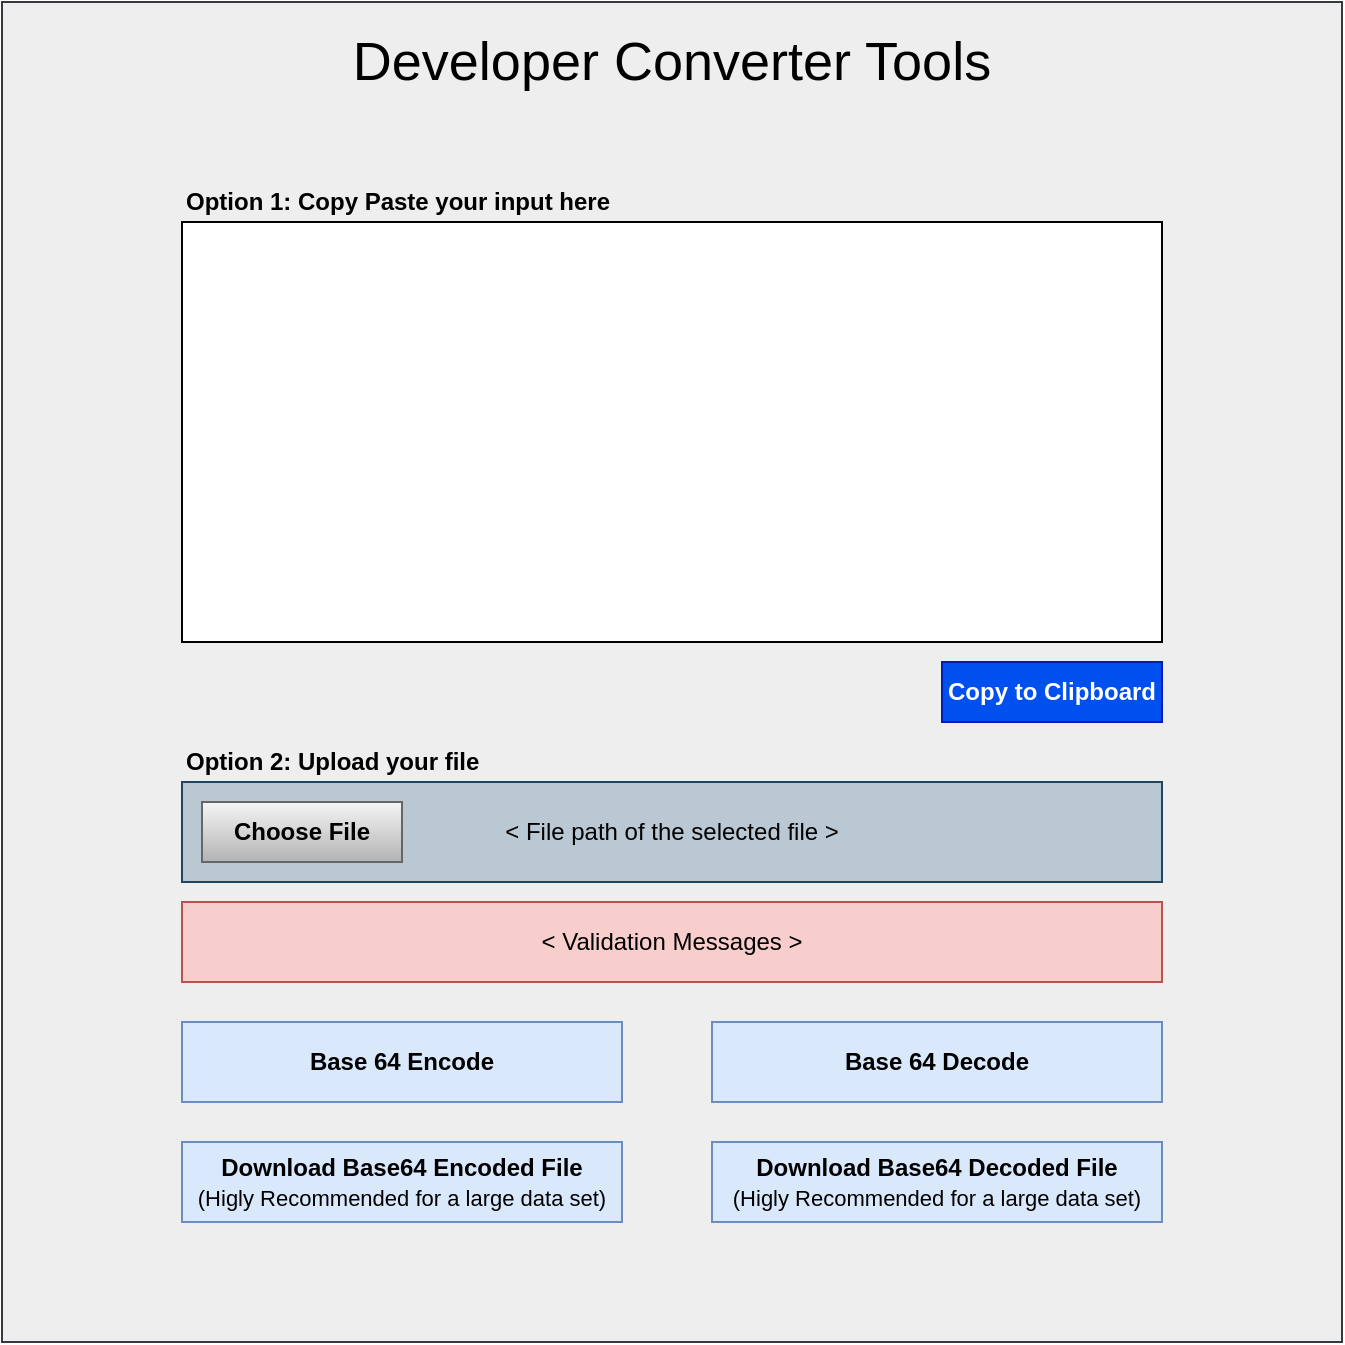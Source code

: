 <mxfile version="15.3.1" type="github" pages="3">
  <diagram id="sdiNdK6mJhZwA0PpeNQS" name="Developer Converter Tool Mockup v1">
    <mxGraphModel dx="1102" dy="614" grid="1" gridSize="10" guides="1" tooltips="1" connect="1" arrows="1" fold="1" page="1" pageScale="1" pageWidth="850" pageHeight="1100" math="0" shadow="0">
      <root>
        <mxCell id="0" />
        <mxCell id="1" parent="0" />
        <mxCell id="-MNTzH6FZE59j33IxXkd-1" value="" style="whiteSpace=wrap;html=1;aspect=fixed;fillColor=#eeeeee;strokeColor=#36393d;" vertex="1" parent="1">
          <mxGeometry x="220" y="310" width="670" height="670" as="geometry" />
        </mxCell>
        <mxCell id="-MNTzH6FZE59j33IxXkd-2" value="" style="rounded=0;whiteSpace=wrap;html=1;align=left;" vertex="1" parent="1">
          <mxGeometry x="310" y="420" width="490" height="210" as="geometry" />
        </mxCell>
        <mxCell id="-MNTzH6FZE59j33IxXkd-3" value="&amp;lt; File path of the selected file &amp;gt;" style="rounded=0;whiteSpace=wrap;html=1;fillColor=#bac8d3;strokeColor=#23445d;" vertex="1" parent="1">
          <mxGeometry x="310" y="700" width="490" height="50" as="geometry" />
        </mxCell>
        <mxCell id="-MNTzH6FZE59j33IxXkd-4" value="&lt;b&gt;Base 64 Encode&lt;/b&gt;" style="rounded=0;whiteSpace=wrap;html=1;fillColor=#dae8fc;strokeColor=#6c8ebf;" vertex="1" parent="1">
          <mxGeometry x="310" y="820" width="220" height="40" as="geometry" />
        </mxCell>
        <mxCell id="-MNTzH6FZE59j33IxXkd-5" value="&lt;b&gt;Choose File&lt;/b&gt;" style="rounded=0;whiteSpace=wrap;html=1;fillColor=#f5f5f5;strokeColor=#666666;gradientColor=#b3b3b3;" vertex="1" parent="1">
          <mxGeometry x="320" y="710" width="100" height="30" as="geometry" />
        </mxCell>
        <mxCell id="-MNTzH6FZE59j33IxXkd-6" value="&lt;b&gt;Base 64 Decode&lt;/b&gt;" style="rounded=0;whiteSpace=wrap;html=1;fillColor=#dae8fc;strokeColor=#6c8ebf;" vertex="1" parent="1">
          <mxGeometry x="575" y="820" width="225" height="40" as="geometry" />
        </mxCell>
        <mxCell id="-MNTzH6FZE59j33IxXkd-7" value="&lt;b&gt;Download Base64 Encoded File&lt;br&gt;&lt;/b&gt;&lt;span style=&quot;font-size: 11px&quot;&gt;(Higly Recommended for a large data set)&lt;/span&gt;&lt;b&gt;&lt;br&gt;&lt;/b&gt;" style="rounded=0;whiteSpace=wrap;html=1;fillColor=#dae8fc;strokeColor=#6c8ebf;" vertex="1" parent="1">
          <mxGeometry x="310" y="880" width="220" height="40" as="geometry" />
        </mxCell>
        <mxCell id="-MNTzH6FZE59j33IxXkd-8" value="&lt;b&gt;Download Base64 Decoded File&lt;br&gt;&lt;/b&gt;&lt;span style=&quot;font-size: 11px&quot;&gt;(Higly Recommended for a large data set)&lt;/span&gt;&lt;b&gt;&lt;br&gt;&lt;/b&gt;" style="rounded=0;whiteSpace=wrap;html=1;fillColor=#dae8fc;strokeColor=#6c8ebf;" vertex="1" parent="1">
          <mxGeometry x="575" y="880" width="225" height="40" as="geometry" />
        </mxCell>
        <mxCell id="-MNTzH6FZE59j33IxXkd-9" value="&lt;b&gt;Copy to Clipboard&lt;/b&gt;" style="rounded=0;whiteSpace=wrap;html=1;fillColor=#0050ef;strokeColor=#001DBC;fontColor=#ffffff;" vertex="1" parent="1">
          <mxGeometry x="690" y="640" width="110" height="30" as="geometry" />
        </mxCell>
        <mxCell id="-MNTzH6FZE59j33IxXkd-10" value="&amp;lt; Validation Messages &amp;gt;" style="rounded=0;whiteSpace=wrap;html=1;fillColor=#f8cecc;strokeColor=#b85450;" vertex="1" parent="1">
          <mxGeometry x="310" y="760" width="490" height="40" as="geometry" />
        </mxCell>
        <mxCell id="-MNTzH6FZE59j33IxXkd-11" value="&lt;font style=&quot;font-size: 27px&quot;&gt;Developer Converter Tools&lt;/font&gt;" style="text;html=1;strokeColor=none;fillColor=none;align=center;verticalAlign=middle;whiteSpace=wrap;rounded=0;" vertex="1" parent="1">
          <mxGeometry x="385" y="320" width="340" height="40" as="geometry" />
        </mxCell>
        <mxCell id="-MNTzH6FZE59j33IxXkd-12" value="&lt;b&gt;Option 2: Upload your file&lt;/b&gt;" style="text;html=1;strokeColor=none;fillColor=none;align=left;verticalAlign=middle;whiteSpace=wrap;rounded=0;" vertex="1" parent="1">
          <mxGeometry x="310" y="680" width="250" height="20" as="geometry" />
        </mxCell>
        <mxCell id="-MNTzH6FZE59j33IxXkd-13" value="&lt;b&gt;Option 1: Copy Paste your input here&lt;/b&gt;" style="text;html=1;strokeColor=none;fillColor=none;align=left;verticalAlign=middle;whiteSpace=wrap;rounded=0;" vertex="1" parent="1">
          <mxGeometry x="310" y="400" width="250" height="20" as="geometry" />
        </mxCell>
      </root>
    </mxGraphModel>
  </diagram>
  <diagram id="pUTpId8SkIl5sos_nFc6" name="Developer Converter Tool Mockup v2">
    <mxGraphModel dx="1102" dy="614" grid="1" gridSize="10" guides="1" tooltips="1" connect="1" arrows="1" fold="1" page="1" pageScale="1" pageWidth="850" pageHeight="1100" math="0" shadow="0">
      <root>
        <mxCell id="2p9pva0VdXrjTuQ6DaOs-0" />
        <mxCell id="2p9pva0VdXrjTuQ6DaOs-1" parent="2p9pva0VdXrjTuQ6DaOs-0" />
        <mxCell id="jZi_DAeaA1uX75Zlgzrn-0" value="" style="whiteSpace=wrap;html=1;aspect=fixed;fillColor=#eeeeee;strokeColor=#36393d;" vertex="1" parent="2p9pva0VdXrjTuQ6DaOs-1">
          <mxGeometry x="220" y="310" width="670" height="670" as="geometry" />
        </mxCell>
        <mxCell id="jZi_DAeaA1uX75Zlgzrn-1" value="" style="rounded=0;whiteSpace=wrap;html=1;align=left;" vertex="1" parent="2p9pva0VdXrjTuQ6DaOs-1">
          <mxGeometry x="310" y="420" width="490" height="210" as="geometry" />
        </mxCell>
        <mxCell id="jZi_DAeaA1uX75Zlgzrn-2" value="&amp;lt; File path of the selected file &amp;gt;" style="rounded=0;whiteSpace=wrap;html=1;fillColor=#bac8d3;strokeColor=#23445d;" vertex="1" parent="2p9pva0VdXrjTuQ6DaOs-1">
          <mxGeometry x="310" y="700" width="490" height="50" as="geometry" />
        </mxCell>
        <mxCell id="jZi_DAeaA1uX75Zlgzrn-3" value="&lt;b&gt;Choose File&lt;/b&gt;" style="rounded=0;whiteSpace=wrap;html=1;fillColor=#f5f5f5;strokeColor=#666666;gradientColor=#b3b3b3;" vertex="1" parent="2p9pva0VdXrjTuQ6DaOs-1">
          <mxGeometry x="320" y="710" width="100" height="30" as="geometry" />
        </mxCell>
        <mxCell id="jZi_DAeaA1uX75Zlgzrn-4" value="&lt;b&gt;Copy to Clipboard&lt;/b&gt;" style="rounded=0;whiteSpace=wrap;html=1;fillColor=#0050ef;strokeColor=#001DBC;fontColor=#ffffff;" vertex="1" parent="2p9pva0VdXrjTuQ6DaOs-1">
          <mxGeometry x="690" y="640" width="110" height="30" as="geometry" />
        </mxCell>
        <mxCell id="jZi_DAeaA1uX75Zlgzrn-5" value="&amp;lt; Validation messages &amp;gt;" style="rounded=0;whiteSpace=wrap;html=1;fillColor=#f8cecc;strokeColor=#b85450;" vertex="1" parent="2p9pva0VdXrjTuQ6DaOs-1">
          <mxGeometry x="310" y="760" width="490" height="40" as="geometry" />
        </mxCell>
        <mxCell id="jZi_DAeaA1uX75Zlgzrn-6" value="&lt;font style=&quot;font-size: 27px&quot;&gt;Developer Converter Tools&lt;/font&gt;" style="text;html=1;strokeColor=none;fillColor=none;align=center;verticalAlign=middle;whiteSpace=wrap;rounded=0;" vertex="1" parent="2p9pva0VdXrjTuQ6DaOs-1">
          <mxGeometry x="385" y="320" width="340" height="40" as="geometry" />
        </mxCell>
        <mxCell id="jZi_DAeaA1uX75Zlgzrn-7" value="&lt;font style=&quot;font-size: 14px&quot;&gt;Conversion Options&lt;/font&gt;" style="rounded=0;whiteSpace=wrap;html=1;fillColor=#d5e8d4;strokeColor=#82b366;" vertex="1" parent="2p9pva0VdXrjTuQ6DaOs-1">
          <mxGeometry x="445" y="819.99" width="220" height="40" as="geometry" />
        </mxCell>
        <mxCell id="jZi_DAeaA1uX75Zlgzrn-8" value="" style="triangle;whiteSpace=wrap;html=1;rotation=90;fillColor=#1A1A1A;" vertex="1" parent="2p9pva0VdXrjTuQ6DaOs-1">
          <mxGeometry x="640" y="833.12" width="10.62" height="13.75" as="geometry" />
        </mxCell>
        <mxCell id="jZi_DAeaA1uX75Zlgzrn-9" value="&lt;b&gt;Convert&lt;/b&gt;" style="rounded=0;whiteSpace=wrap;html=1;fillColor=#dae8fc;strokeColor=#6c8ebf;" vertex="1" parent="2p9pva0VdXrjTuQ6DaOs-1">
          <mxGeometry x="310" y="880" width="220" height="40" as="geometry" />
        </mxCell>
        <mxCell id="jZi_DAeaA1uX75Zlgzrn-10" value="&lt;b&gt;Convert and Download&lt;/b&gt;&lt;br&gt;&lt;font style=&quot;font-size: 11px&quot;&gt;(Higly Recommended for a large data set)&lt;/font&gt;" style="rounded=0;whiteSpace=wrap;html=1;fillColor=#dae8fc;strokeColor=#6c8ebf;" vertex="1" parent="2p9pva0VdXrjTuQ6DaOs-1">
          <mxGeometry x="580" y="880" width="220" height="40" as="geometry" />
        </mxCell>
        <mxCell id="jZi_DAeaA1uX75Zlgzrn-11" value="&lt;b&gt;Option 1: Copy Paste your input here&lt;/b&gt;" style="text;html=1;strokeColor=none;fillColor=none;align=left;verticalAlign=middle;whiteSpace=wrap;rounded=0;" vertex="1" parent="2p9pva0VdXrjTuQ6DaOs-1">
          <mxGeometry x="310" y="400" width="250" height="20" as="geometry" />
        </mxCell>
        <mxCell id="jZi_DAeaA1uX75Zlgzrn-12" value="&lt;b&gt;Option 2: Upload your file&lt;/b&gt;" style="text;html=1;strokeColor=none;fillColor=none;align=left;verticalAlign=middle;whiteSpace=wrap;rounded=0;" vertex="1" parent="2p9pva0VdXrjTuQ6DaOs-1">
          <mxGeometry x="310" y="680" width="250" height="20" as="geometry" />
        </mxCell>
      </root>
    </mxGraphModel>
  </diagram>
  <diagram id="vQpxNHNl-RiA6kKGgwRq" name="Developer Converter Tool Mockup v3">
    <mxGraphModel dx="1102" dy="614" grid="1" gridSize="10" guides="1" tooltips="1" connect="1" arrows="1" fold="1" page="1" pageScale="1" pageWidth="850" pageHeight="1100" math="0" shadow="0">
      <root>
        <mxCell id="2Bx_PMMwqrL1kO6f1dVa-0" />
        <mxCell id="2Bx_PMMwqrL1kO6f1dVa-1" parent="2Bx_PMMwqrL1kO6f1dVa-0" />
        <mxCell id="GWkDF0G3x-4dEuF3IIU9-0" value="" style="whiteSpace=wrap;html=1;aspect=fixed;fillColor=#eeeeee;strokeColor=#36393d;" vertex="1" parent="2Bx_PMMwqrL1kO6f1dVa-1">
          <mxGeometry x="220" y="310" width="670" height="670" as="geometry" />
        </mxCell>
        <mxCell id="GWkDF0G3x-4dEuF3IIU9-1" value="" style="rounded=0;whiteSpace=wrap;html=1;align=left;" vertex="1" parent="2Bx_PMMwqrL1kO6f1dVa-1">
          <mxGeometry x="310" y="420" width="490" height="210" as="geometry" />
        </mxCell>
        <mxCell id="GWkDF0G3x-4dEuF3IIU9-2" value="&amp;lt; File path of the selected file &amp;gt;" style="rounded=0;whiteSpace=wrap;html=1;fillColor=#bac8d3;strokeColor=#23445d;" vertex="1" parent="2Bx_PMMwqrL1kO6f1dVa-1">
          <mxGeometry x="310" y="700" width="490" height="50" as="geometry" />
        </mxCell>
        <mxCell id="GWkDF0G3x-4dEuF3IIU9-3" value="&lt;b&gt;Choose File&lt;/b&gt;" style="rounded=0;whiteSpace=wrap;html=1;fillColor=#f5f5f5;strokeColor=#666666;gradientColor=#b3b3b3;" vertex="1" parent="2Bx_PMMwqrL1kO6f1dVa-1">
          <mxGeometry x="320" y="710" width="100" height="30" as="geometry" />
        </mxCell>
        <mxCell id="GWkDF0G3x-4dEuF3IIU9-4" value="&lt;b&gt;Copy to Clipboard&lt;/b&gt;" style="rounded=0;whiteSpace=wrap;html=1;fillColor=#0050ef;strokeColor=#001DBC;fontColor=#ffffff;" vertex="1" parent="2Bx_PMMwqrL1kO6f1dVa-1">
          <mxGeometry x="690" y="640" width="110" height="30" as="geometry" />
        </mxCell>
        <mxCell id="GWkDF0G3x-4dEuF3IIU9-5" value="&amp;lt; Validation messages &amp;gt;" style="rounded=0;whiteSpace=wrap;html=1;fillColor=#f8cecc;strokeColor=#b85450;" vertex="1" parent="2Bx_PMMwqrL1kO6f1dVa-1">
          <mxGeometry x="310" y="760" width="490" height="40" as="geometry" />
        </mxCell>
        <mxCell id="GWkDF0G3x-4dEuF3IIU9-6" value="&lt;font style=&quot;font-size: 27px&quot;&gt;Developer Converter Tools&lt;/font&gt;" style="text;html=1;strokeColor=none;fillColor=none;align=center;verticalAlign=middle;whiteSpace=wrap;rounded=0;" vertex="1" parent="2Bx_PMMwqrL1kO6f1dVa-1">
          <mxGeometry x="385" y="320" width="340" height="40" as="geometry" />
        </mxCell>
        <mxCell id="GWkDF0G3x-4dEuF3IIU9-7" value="&lt;font style=&quot;font-size: 12px&quot;&gt;&lt;b&gt;Convert From&lt;/b&gt;&lt;/font&gt;" style="rounded=0;whiteSpace=wrap;html=1;fillColor=#d5e8d4;strokeColor=#82b366;" vertex="1" parent="2Bx_PMMwqrL1kO6f1dVa-1">
          <mxGeometry x="310" y="819.99" width="220" height="40" as="geometry" />
        </mxCell>
        <mxCell id="GWkDF0G3x-4dEuF3IIU9-8" value="" style="triangle;whiteSpace=wrap;html=1;rotation=90;fillColor=#1A1A1A;" vertex="1" parent="2Bx_PMMwqrL1kO6f1dVa-1">
          <mxGeometry x="510" y="833.12" width="10.62" height="13.75" as="geometry" />
        </mxCell>
        <mxCell id="GWkDF0G3x-4dEuF3IIU9-9" value="&lt;b&gt;Convert&lt;/b&gt;" style="rounded=0;whiteSpace=wrap;html=1;fillColor=#dae8fc;strokeColor=#6c8ebf;" vertex="1" parent="2Bx_PMMwqrL1kO6f1dVa-1">
          <mxGeometry x="310" y="880" width="220" height="40" as="geometry" />
        </mxCell>
        <mxCell id="GWkDF0G3x-4dEuF3IIU9-10" value="&lt;b&gt;Convert and Download&lt;/b&gt;&lt;br&gt;&lt;font style=&quot;font-size: 11px&quot;&gt;(Higly Recommended for a large data set)&lt;/font&gt;" style="rounded=0;whiteSpace=wrap;html=1;fillColor=#dae8fc;strokeColor=#6c8ebf;" vertex="1" parent="2Bx_PMMwqrL1kO6f1dVa-1">
          <mxGeometry x="580" y="880" width="220" height="40" as="geometry" />
        </mxCell>
        <mxCell id="GWkDF0G3x-4dEuF3IIU9-11" value="&lt;font style=&quot;font-size: 12px&quot;&gt;&lt;b&gt;Convert To&lt;/b&gt;&lt;/font&gt;" style="rounded=0;whiteSpace=wrap;html=1;fillColor=#d5e8d4;strokeColor=#82b366;" vertex="1" parent="2Bx_PMMwqrL1kO6f1dVa-1">
          <mxGeometry x="580" y="819.99" width="220" height="40" as="geometry" />
        </mxCell>
        <mxCell id="GWkDF0G3x-4dEuF3IIU9-12" value="" style="triangle;whiteSpace=wrap;html=1;rotation=90;fillColor=#1A1A1A;" vertex="1" parent="2Bx_PMMwqrL1kO6f1dVa-1">
          <mxGeometry x="774.38" y="833.12" width="10.62" height="13.75" as="geometry" />
        </mxCell>
        <mxCell id="GWkDF0G3x-4dEuF3IIU9-13" value="&lt;b&gt;Option 1: Copy Paste your input here&lt;/b&gt;" style="text;html=1;strokeColor=none;fillColor=none;align=left;verticalAlign=middle;whiteSpace=wrap;rounded=0;" vertex="1" parent="2Bx_PMMwqrL1kO6f1dVa-1">
          <mxGeometry x="310" y="400" width="250" height="20" as="geometry" />
        </mxCell>
        <mxCell id="GWkDF0G3x-4dEuF3IIU9-14" value="&lt;b&gt;Option 2: Upload your file&lt;/b&gt;" style="text;html=1;strokeColor=none;fillColor=none;align=left;verticalAlign=middle;whiteSpace=wrap;rounded=0;" vertex="1" parent="2Bx_PMMwqrL1kO6f1dVa-1">
          <mxGeometry x="310" y="680" width="250" height="20" as="geometry" />
        </mxCell>
      </root>
    </mxGraphModel>
  </diagram>
</mxfile>
